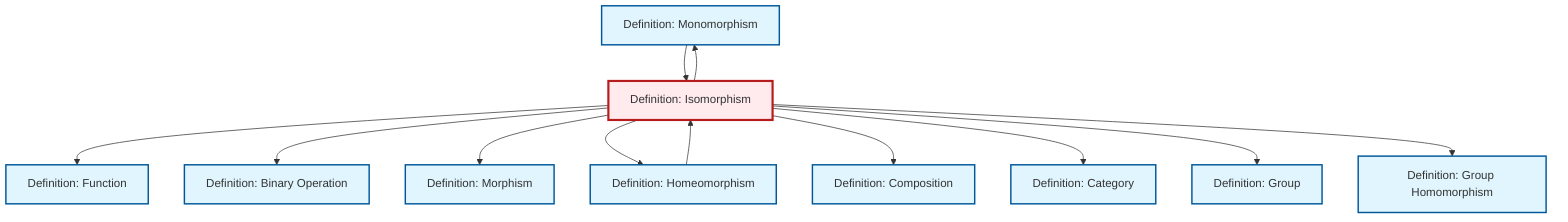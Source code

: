 graph TD
    classDef definition fill:#e1f5fe,stroke:#01579b,stroke-width:2px
    classDef theorem fill:#f3e5f5,stroke:#4a148c,stroke-width:2px
    classDef axiom fill:#fff3e0,stroke:#e65100,stroke-width:2px
    classDef example fill:#e8f5e9,stroke:#1b5e20,stroke-width:2px
    classDef current fill:#ffebee,stroke:#b71c1c,stroke-width:3px
    def-morphism["Definition: Morphism"]:::definition
    def-binary-operation["Definition: Binary Operation"]:::definition
    def-monomorphism["Definition: Monomorphism"]:::definition
    def-group["Definition: Group"]:::definition
    def-function["Definition: Function"]:::definition
    def-homomorphism["Definition: Group Homomorphism"]:::definition
    def-category["Definition: Category"]:::definition
    def-homeomorphism["Definition: Homeomorphism"]:::definition
    def-composition["Definition: Composition"]:::definition
    def-isomorphism["Definition: Isomorphism"]:::definition
    def-isomorphism --> def-function
    def-isomorphism --> def-binary-operation
    def-monomorphism --> def-isomorphism
    def-isomorphism --> def-morphism
    def-isomorphism --> def-homeomorphism
    def-homeomorphism --> def-isomorphism
    def-isomorphism --> def-composition
    def-isomorphism --> def-category
    def-isomorphism --> def-monomorphism
    def-isomorphism --> def-group
    def-isomorphism --> def-homomorphism
    class def-isomorphism current